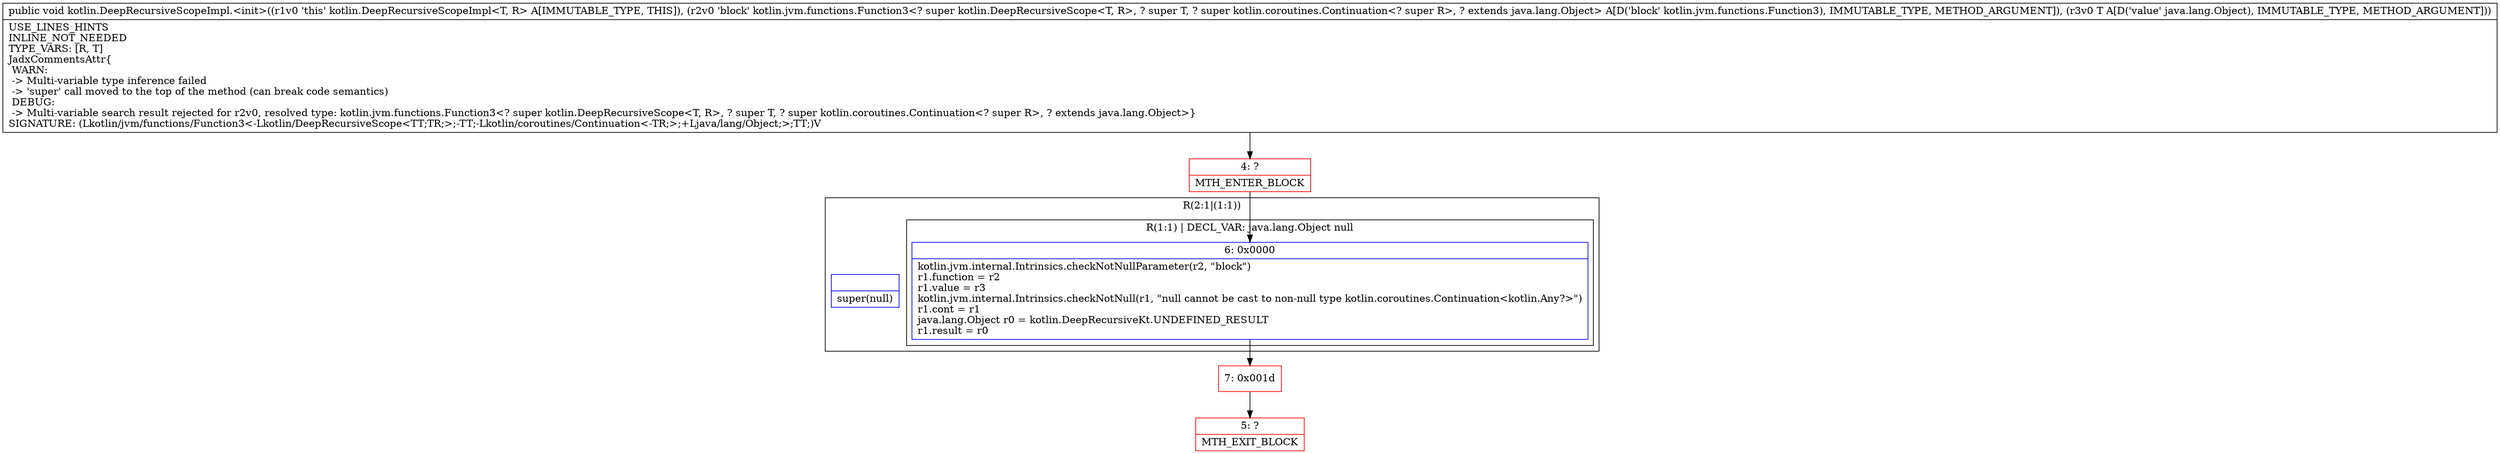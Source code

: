 digraph "CFG forkotlin.DeepRecursiveScopeImpl.\<init\>(Lkotlin\/jvm\/functions\/Function3;Ljava\/lang\/Object;)V" {
subgraph cluster_Region_337108277 {
label = "R(2:1|(1:1))";
node [shape=record,color=blue];
Node_InsnContainer_1906968336 [shape=record,label="{|super(null)\l}"];
subgraph cluster_Region_908561401 {
label = "R(1:1) | DECL_VAR: java.lang.Object null\l";
node [shape=record,color=blue];
Node_6 [shape=record,label="{6\:\ 0x0000|kotlin.jvm.internal.Intrinsics.checkNotNullParameter(r2, \"block\")\lr1.function = r2\lr1.value = r3\lkotlin.jvm.internal.Intrinsics.checkNotNull(r1, \"null cannot be cast to non\-null type kotlin.coroutines.Continuation\<kotlin.Any?\>\")\lr1.cont = r1\ljava.lang.Object r0 = kotlin.DeepRecursiveKt.UNDEFINED_RESULT\lr1.result = r0\l}"];
}
}
Node_4 [shape=record,color=red,label="{4\:\ ?|MTH_ENTER_BLOCK\l}"];
Node_7 [shape=record,color=red,label="{7\:\ 0x001d}"];
Node_5 [shape=record,color=red,label="{5\:\ ?|MTH_EXIT_BLOCK\l}"];
MethodNode[shape=record,label="{public void kotlin.DeepRecursiveScopeImpl.\<init\>((r1v0 'this' kotlin.DeepRecursiveScopeImpl\<T, R\> A[IMMUTABLE_TYPE, THIS]), (r2v0 'block' kotlin.jvm.functions.Function3\<? super kotlin.DeepRecursiveScope\<T, R\>, ? super T, ? super kotlin.coroutines.Continuation\<? super R\>, ? extends java.lang.Object\> A[D('block' kotlin.jvm.functions.Function3), IMMUTABLE_TYPE, METHOD_ARGUMENT]), (r3v0 T A[D('value' java.lang.Object), IMMUTABLE_TYPE, METHOD_ARGUMENT]))  | USE_LINES_HINTS\lINLINE_NOT_NEEDED\lTYPE_VARS: [R, T]\lJadxCommentsAttr\{\l WARN: \l \-\> Multi\-variable type inference failed\l \-\> 'super' call moved to the top of the method (can break code semantics)\l DEBUG: \l \-\> Multi\-variable search result rejected for r2v0, resolved type: kotlin.jvm.functions.Function3\<? super kotlin.DeepRecursiveScope\<T, R\>, ? super T, ? super kotlin.coroutines.Continuation\<? super R\>, ? extends java.lang.Object\>\}\lSIGNATURE: (Lkotlin\/jvm\/functions\/Function3\<\-Lkotlin\/DeepRecursiveScope\<TT;TR;\>;\-TT;\-Lkotlin\/coroutines\/Continuation\<\-TR;\>;+Ljava\/lang\/Object;\>;TT;)V\l}"];
MethodNode -> Node_4;Node_6 -> Node_7;
Node_4 -> Node_6;
Node_7 -> Node_5;
}

